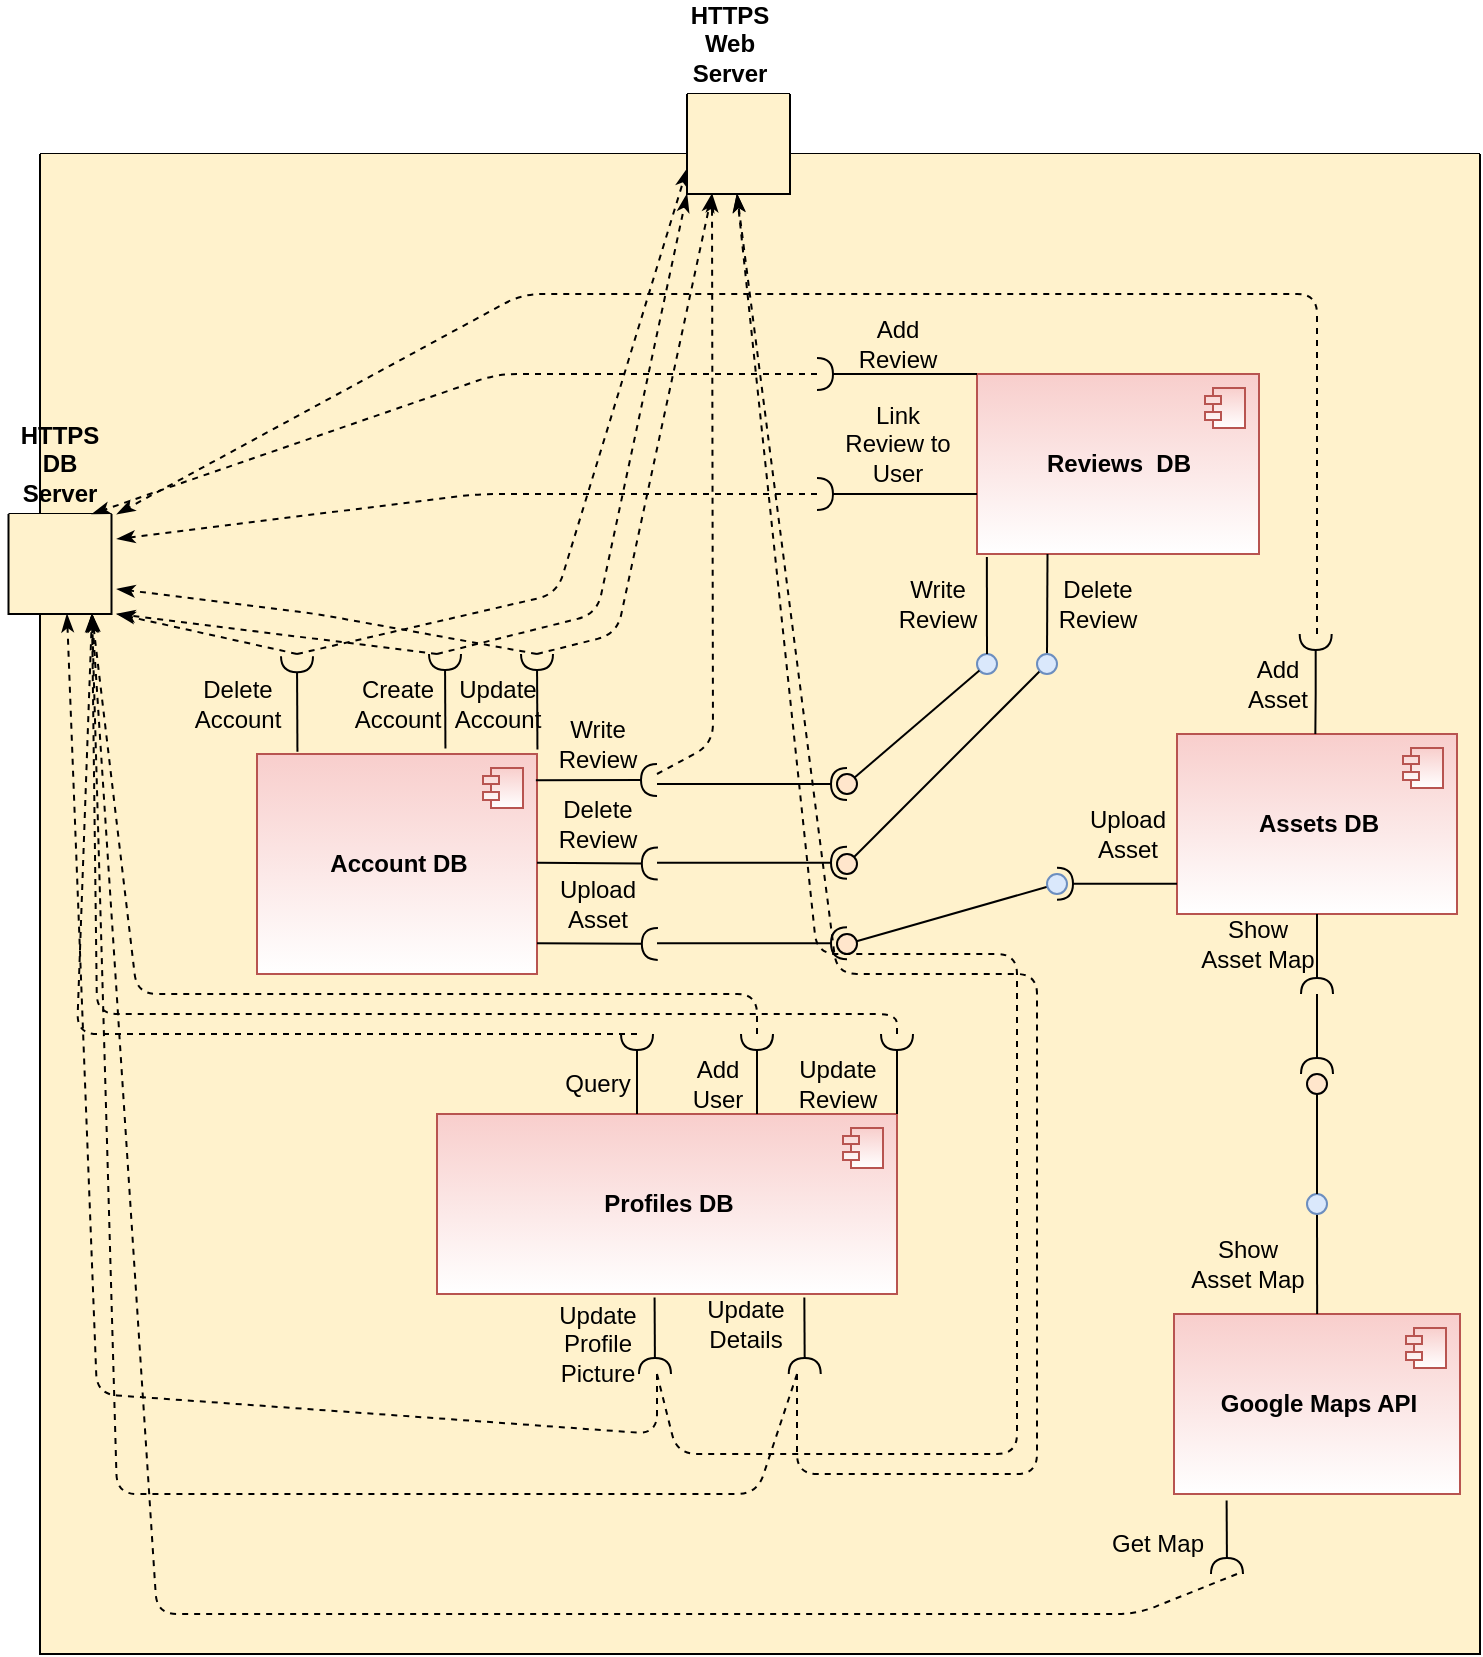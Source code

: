 <mxfile version="15.7.3" type="device"><diagram id="XYw0Sj8K-097nRQLPuLq" name="‫עמוד-1‬"><mxGraphModel dx="1786" dy="916" grid="1" gridSize="10" guides="1" tooltips="1" connect="1" arrows="1" fold="1" page="1" pageScale="1" pageWidth="827" pageHeight="1169" math="0" shadow="0"><root><mxCell id="0"/><mxCell id="1" parent="0"/><mxCell id="inUR154HnikSq0TJY4Dd-243" value="" style="swimlane;startSize=0;fillColor=#FFE6CC;swimlaneFillColor=#FFF2CC;" vertex="1" parent="1"><mxGeometry x="60" y="1020" width="720" height="750" as="geometry"><mxRectangle x="60" y="1020" width="50" height="40" as="alternateBounds"/></mxGeometry></mxCell><mxCell id="inUR154HnikSq0TJY4Dd-244" value="" style="swimlane;startSize=0;fillColor=#FFE6CC;swimlaneFillColor=#FFF2CC;" vertex="1" parent="inUR154HnikSq0TJY4Dd-243"><mxGeometry x="323.5" y="-30" width="51.5" height="50" as="geometry"/></mxCell><mxCell id="inUR154HnikSq0TJY4Dd-245" value="" style="swimlane;startSize=0;fillColor=#FFE6CC;swimlaneFillColor=#FFF2CC;" vertex="1" parent="inUR154HnikSq0TJY4Dd-243"><mxGeometry x="-15.75" y="180" width="51.5" height="50" as="geometry"/></mxCell><mxCell id="inUR154HnikSq0TJY4Dd-144" value="HTTPS&lt;br&gt;Web Server" style="text;html=1;strokeColor=none;fillColor=none;align=center;verticalAlign=middle;whiteSpace=wrap;rounded=0;fontStyle=1" vertex="1" parent="1"><mxGeometry x="375" y="950" width="60" height="30" as="geometry"/></mxCell><mxCell id="inUR154HnikSq0TJY4Dd-145" value="HTTPS&lt;br&gt;DB Server" style="text;html=1;strokeColor=none;fillColor=none;align=center;verticalAlign=middle;whiteSpace=wrap;rounded=0;fontStyle=1" vertex="1" parent="1"><mxGeometry x="40" y="1160" width="60" height="30" as="geometry"/></mxCell><mxCell id="inUR154HnikSq0TJY4Dd-146" value="Reviews&amp;nbsp; DB" style="html=1;dropTarget=0;strokeWidth=1;fillColor=#f8cecc;strokeColor=#b85450;gradientColor=#ffffff;fontStyle=1" vertex="1" parent="1"><mxGeometry x="528.5" y="1130" width="141" height="90" as="geometry"/></mxCell><mxCell id="inUR154HnikSq0TJY4Dd-147" value="" style="shape=module;jettyWidth=8;jettyHeight=4;strokeWidth=1;fillColor=#f8cecc;strokeColor=#b85450;gradientColor=#ffffff;fontStyle=1" vertex="1" parent="inUR154HnikSq0TJY4Dd-146"><mxGeometry x="1" width="20" height="20" relative="1" as="geometry"><mxPoint x="-27" y="7" as="offset"/></mxGeometry></mxCell><mxCell id="inUR154HnikSq0TJY4Dd-148" value="" style="endArrow=halfCircle;html=1;rounded=0;endFill=0;exitX=0;exitY=0;exitDx=0;exitDy=0;" edge="1" parent="1" source="inUR154HnikSq0TJY4Dd-146"><mxGeometry width="50" height="50" relative="1" as="geometry"><mxPoint x="538.5" y="1290" as="sourcePoint"/><mxPoint x="448.5" y="1130" as="targetPoint"/></mxGeometry></mxCell><mxCell id="inUR154HnikSq0TJY4Dd-149" value="Account DB" style="html=1;dropTarget=0;strokeWidth=1;fillColor=#f8cecc;strokeColor=#b85450;gradientColor=#ffffff;fontStyle=1" vertex="1" parent="1"><mxGeometry x="168.5" y="1320" width="140" height="110" as="geometry"/></mxCell><mxCell id="inUR154HnikSq0TJY4Dd-150" value="" style="shape=module;jettyWidth=8;jettyHeight=4;strokeWidth=1;fillColor=#f8cecc;strokeColor=#b85450;gradientColor=#ffffff;fontStyle=1" vertex="1" parent="inUR154HnikSq0TJY4Dd-149"><mxGeometry x="1" width="20" height="20" relative="1" as="geometry"><mxPoint x="-27" y="7" as="offset"/></mxGeometry></mxCell><mxCell id="inUR154HnikSq0TJY4Dd-151" value="Profiles DB" style="html=1;dropTarget=0;strokeWidth=1;fillColor=#f8cecc;strokeColor=#b85450;gradientColor=#ffffff;fontStyle=1" vertex="1" parent="1"><mxGeometry x="258.5" y="1500" width="230" height="90" as="geometry"/></mxCell><mxCell id="inUR154HnikSq0TJY4Dd-152" value="" style="shape=module;jettyWidth=8;jettyHeight=4;strokeWidth=1;fillColor=#f8cecc;strokeColor=#b85450;gradientColor=#ffffff;fontStyle=1" vertex="1" parent="inUR154HnikSq0TJY4Dd-151"><mxGeometry x="1" width="20" height="20" relative="1" as="geometry"><mxPoint x="-27" y="7" as="offset"/></mxGeometry></mxCell><mxCell id="inUR154HnikSq0TJY4Dd-153" value="Assets DB" style="html=1;dropTarget=0;strokeWidth=1;fillColor=#f8cecc;strokeColor=#b85450;gradientColor=#ffffff;fontStyle=1" vertex="1" parent="1"><mxGeometry x="628.5" y="1310" width="140" height="90" as="geometry"/></mxCell><mxCell id="inUR154HnikSq0TJY4Dd-154" value="" style="shape=module;jettyWidth=8;jettyHeight=4;strokeWidth=1;fillColor=#f8cecc;strokeColor=#b85450;gradientColor=#ffffff;fontStyle=1" vertex="1" parent="inUR154HnikSq0TJY4Dd-153"><mxGeometry x="1" width="20" height="20" relative="1" as="geometry"><mxPoint x="-27" y="7" as="offset"/></mxGeometry></mxCell><mxCell id="inUR154HnikSq0TJY4Dd-155" value="Google Maps API" style="html=1;dropTarget=0;strokeWidth=1;fillColor=#f8cecc;strokeColor=#b85450;gradientColor=#ffffff;fontStyle=1" vertex="1" parent="1"><mxGeometry x="627" y="1600" width="143" height="90" as="geometry"/></mxCell><mxCell id="inUR154HnikSq0TJY4Dd-156" value="" style="shape=module;jettyWidth=8;jettyHeight=4;strokeWidth=1;fillColor=#f8cecc;strokeColor=#b85450;gradientColor=#ffffff;fontStyle=1" vertex="1" parent="inUR154HnikSq0TJY4Dd-155"><mxGeometry x="1" width="20" height="20" relative="1" as="geometry"><mxPoint x="-27" y="7" as="offset"/></mxGeometry></mxCell><mxCell id="inUR154HnikSq0TJY4Dd-157" value="Add Review" style="text;html=1;strokeColor=none;fillColor=none;align=center;verticalAlign=middle;whiteSpace=wrap;rounded=0;" vertex="1" parent="1"><mxGeometry x="458.5" y="1100" width="60" height="30" as="geometry"/></mxCell><mxCell id="inUR154HnikSq0TJY4Dd-158" value="" style="endArrow=halfCircle;html=1;rounded=0;endFill=0;exitX=0;exitY=0;exitDx=0;exitDy=0;" edge="1" parent="1"><mxGeometry width="50" height="50" relative="1" as="geometry"><mxPoint x="528.5" y="1190" as="sourcePoint"/><mxPoint x="448.5" y="1190" as="targetPoint"/></mxGeometry></mxCell><mxCell id="inUR154HnikSq0TJY4Dd-159" value="Link Review to User" style="text;html=1;strokeColor=none;fillColor=none;align=center;verticalAlign=middle;whiteSpace=wrap;rounded=0;" vertex="1" parent="1"><mxGeometry x="458.5" y="1150" width="60" height="30" as="geometry"/></mxCell><mxCell id="inUR154HnikSq0TJY4Dd-160" value="" style="rounded=0;orthogonalLoop=1;jettySize=auto;html=1;endArrow=halfCircle;endFill=0;entryX=0.5;entryY=0.5;endSize=6;strokeWidth=1;sketch=0;jumpSize=11;" edge="1" parent="1" target="inUR154HnikSq0TJY4Dd-161"><mxGeometry relative="1" as="geometry"><mxPoint x="368.5" y="1335" as="sourcePoint"/></mxGeometry></mxCell><mxCell id="inUR154HnikSq0TJY4Dd-161" value="" style="ellipse;whiteSpace=wrap;html=1;align=center;aspect=fixed;resizable=0;points=[];outlineConnect=0;sketch=0;fillColor=#FFE6CC;" vertex="1" parent="1"><mxGeometry x="458.5" y="1330" width="10" height="10" as="geometry"/></mxCell><mxCell id="inUR154HnikSq0TJY4Dd-162" value="" style="ellipse;whiteSpace=wrap;html=1;align=center;aspect=fixed;resizable=0;points=[];outlineConnect=0;sketch=0;fillColor=#dae8fc;strokeColor=#6c8ebf;" vertex="1" parent="1"><mxGeometry x="528.5" y="1270" width="10" height="10" as="geometry"/></mxCell><mxCell id="inUR154HnikSq0TJY4Dd-163" value="" style="rounded=0;orthogonalLoop=1;jettySize=auto;html=1;endArrow=none;endFill=0;sketch=0;sourcePerimeterSpacing=0;strokeColor=#000000;jumpSize=11;exitX=0.035;exitY=1.016;exitDx=0;exitDy=0;exitPerimeter=0;" edge="1" parent="1" source="inUR154HnikSq0TJY4Dd-146" target="inUR154HnikSq0TJY4Dd-162"><mxGeometry relative="1" as="geometry"><mxPoint x="553.5" y="1240" as="sourcePoint"/><mxPoint x="528.5" y="1275" as="targetPoint"/></mxGeometry></mxCell><mxCell id="inUR154HnikSq0TJY4Dd-164" value="Write&lt;br&gt;Review" style="text;html=1;strokeColor=none;fillColor=none;align=center;verticalAlign=middle;whiteSpace=wrap;rounded=0;" vertex="1" parent="1"><mxGeometry x="478.5" y="1230" width="60" height="30" as="geometry"/></mxCell><mxCell id="inUR154HnikSq0TJY4Dd-165" value="" style="rounded=0;orthogonalLoop=1;jettySize=auto;html=1;endArrow=none;endFill=0;sketch=0;sourcePerimeterSpacing=0;strokeColor=#000000;jumpSize=11;" edge="1" parent="1" source="inUR154HnikSq0TJY4Dd-162" target="inUR154HnikSq0TJY4Dd-161"><mxGeometry relative="1" as="geometry"><mxPoint x="558.505" y="1281.44" as="sourcePoint"/><mxPoint x="498.5" y="1310" as="targetPoint"/></mxGeometry></mxCell><mxCell id="inUR154HnikSq0TJY4Dd-166" value="" style="rounded=0;orthogonalLoop=1;jettySize=auto;html=1;endArrow=halfCircle;endFill=0;endSize=6;strokeWidth=1;sketch=0;jumpSize=11;exitX=0.996;exitY=0.119;exitDx=0;exitDy=0;exitPerimeter=0;" edge="1" parent="1" source="inUR154HnikSq0TJY4Dd-149"><mxGeometry relative="1" as="geometry"><mxPoint x="388.5" y="1345" as="sourcePoint"/><mxPoint x="368.5" y="1333" as="targetPoint"/></mxGeometry></mxCell><mxCell id="inUR154HnikSq0TJY4Dd-167" value="Write&lt;br&gt;Review" style="text;html=1;strokeColor=none;fillColor=none;align=center;verticalAlign=middle;whiteSpace=wrap;rounded=0;" vertex="1" parent="1"><mxGeometry x="308.5" y="1300" width="60" height="30" as="geometry"/></mxCell><mxCell id="inUR154HnikSq0TJY4Dd-168" value="" style="rounded=0;orthogonalLoop=1;jettySize=auto;html=1;endArrow=halfCircle;endFill=0;endSize=6;strokeWidth=1;sketch=0;jumpSize=11;" edge="1" parent="1"><mxGeometry relative="1" as="geometry"><mxPoint x="418.5" y="1500" as="sourcePoint"/><mxPoint x="418.5" y="1460" as="targetPoint"/></mxGeometry></mxCell><mxCell id="inUR154HnikSq0TJY4Dd-169" value="Add&lt;br&gt;User" style="text;html=1;strokeColor=none;fillColor=none;align=center;verticalAlign=middle;whiteSpace=wrap;rounded=0;" vertex="1" parent="1"><mxGeometry x="368.5" y="1470" width="60" height="30" as="geometry"/></mxCell><mxCell id="inUR154HnikSq0TJY4Dd-170" value="" style="endArrow=classicThin;html=1;endFill=1;dashed=1;entryX=0.75;entryY=1;entryDx=0;entryDy=0;rounded=1;" edge="1" parent="1"><mxGeometry width="50" height="50" relative="1" as="geometry"><mxPoint x="418.5" y="1460" as="sourcePoint"/><mxPoint x="86" y="1250" as="targetPoint"/><Array as="points"><mxPoint x="418.5" y="1440"/><mxPoint x="108.5" y="1440"/></Array></mxGeometry></mxCell><mxCell id="inUR154HnikSq0TJY4Dd-171" value="" style="endArrow=classicThin;html=1;rounded=1;endFill=1;dashed=1;entryX=0.25;entryY=1;entryDx=0;entryDy=0;exitX=1;exitY=1;exitDx=0;exitDy=0;" edge="1" parent="1" source="inUR154HnikSq0TJY4Dd-167"><mxGeometry width="50" height="50" relative="1" as="geometry"><mxPoint x="378.5" y="1340" as="sourcePoint"/><mxPoint x="396" y="1040.0" as="targetPoint"/><Array as="points"><mxPoint x="396.5" y="1315"/></Array></mxGeometry></mxCell><mxCell id="inUR154HnikSq0TJY4Dd-172" value="" style="endArrow=classicThin;html=1;rounded=1;endFill=1;dashed=1;entryX=1;entryY=0.25;entryDx=0;entryDy=0;" edge="1" parent="1"><mxGeometry width="50" height="50" relative="1" as="geometry"><mxPoint x="448.5" y="1190" as="sourcePoint"/><mxPoint x="98.5" y="1212.5" as="targetPoint"/><Array as="points"><mxPoint x="278.5" y="1190"/></Array></mxGeometry></mxCell><mxCell id="inUR154HnikSq0TJY4Dd-173" value="" style="endArrow=classicThin;html=1;rounded=1;endFill=1;dashed=1;entryX=0.75;entryY=0;entryDx=0;entryDy=0;" edge="1" parent="1"><mxGeometry width="50" height="50" relative="1" as="geometry"><mxPoint x="448.5" y="1130" as="sourcePoint"/><mxPoint x="86" y="1200" as="targetPoint"/><Array as="points"><mxPoint x="288.5" y="1130"/></Array></mxGeometry></mxCell><mxCell id="inUR154HnikSq0TJY4Dd-174" value="" style="rounded=0;orthogonalLoop=1;jettySize=auto;html=1;endArrow=halfCircle;endFill=0;endSize=6;strokeWidth=1;sketch=0;jumpSize=11;exitX=1;exitY=0;exitDx=0;exitDy=0;" edge="1" parent="1" source="inUR154HnikSq0TJY4Dd-151"><mxGeometry relative="1" as="geometry"><mxPoint x="428.5" y="1510" as="sourcePoint"/><mxPoint x="488.5" y="1460" as="targetPoint"/></mxGeometry></mxCell><mxCell id="inUR154HnikSq0TJY4Dd-175" value="" style="endArrow=classicThin;html=1;endFill=1;dashed=1;entryX=0.75;entryY=1;entryDx=0;entryDy=0;rounded=1;" edge="1" parent="1"><mxGeometry width="50" height="50" relative="1" as="geometry"><mxPoint x="488.5" y="1460" as="sourcePoint"/><mxPoint x="86" y="1250" as="targetPoint"/><Array as="points"><mxPoint x="488.5" y="1450"/><mxPoint x="88.5" y="1450"/></Array></mxGeometry></mxCell><mxCell id="inUR154HnikSq0TJY4Dd-176" value="Update Review" style="text;html=1;strokeColor=none;fillColor=none;align=center;verticalAlign=middle;whiteSpace=wrap;rounded=0;" vertex="1" parent="1"><mxGeometry x="428.5" y="1470" width="60" height="30" as="geometry"/></mxCell><mxCell id="inUR154HnikSq0TJY4Dd-177" value="" style="rounded=0;orthogonalLoop=1;jettySize=auto;html=1;endArrow=halfCircle;endFill=0;endSize=6;strokeWidth=1;sketch=0;jumpSize=11;exitX=1;exitY=0;exitDx=0;exitDy=0;" edge="1" parent="1"><mxGeometry relative="1" as="geometry"><mxPoint x="358.5" y="1500" as="sourcePoint"/><mxPoint x="358.5" y="1460" as="targetPoint"/></mxGeometry></mxCell><mxCell id="inUR154HnikSq0TJY4Dd-178" value="Query" style="text;html=1;strokeColor=none;fillColor=none;align=center;verticalAlign=middle;whiteSpace=wrap;rounded=0;" vertex="1" parent="1"><mxGeometry x="308.5" y="1470" width="60" height="30" as="geometry"/></mxCell><mxCell id="inUR154HnikSq0TJY4Dd-179" value="" style="endArrow=classicThin;html=1;endFill=1;dashed=1;entryX=0.75;entryY=1;entryDx=0;entryDy=0;rounded=1;" edge="1" parent="1"><mxGeometry width="50" height="50" relative="1" as="geometry"><mxPoint x="358.5" y="1460" as="sourcePoint"/><mxPoint x="86" y="1250" as="targetPoint"/><Array as="points"><mxPoint x="78.5" y="1460"/></Array></mxGeometry></mxCell><mxCell id="inUR154HnikSq0TJY4Dd-180" value="" style="rounded=0;orthogonalLoop=1;jettySize=auto;html=1;endArrow=halfCircle;endFill=0;endSize=6;strokeWidth=1;sketch=0;jumpSize=11;exitX=0.473;exitY=1.02;exitDx=0;exitDy=0;exitPerimeter=0;" edge="1" parent="1" source="inUR154HnikSq0TJY4Dd-151"><mxGeometry relative="1" as="geometry"><mxPoint x="428.5" y="1510" as="sourcePoint"/><mxPoint x="367.5" y="1630" as="targetPoint"/></mxGeometry></mxCell><mxCell id="inUR154HnikSq0TJY4Dd-181" value="" style="endArrow=classicThin;html=1;endFill=1;dashed=1;entryX=0.5;entryY=1;entryDx=0;entryDy=0;rounded=1;" edge="1" parent="1"><mxGeometry width="50" height="50" relative="1" as="geometry"><mxPoint x="368.5" y="1630" as="sourcePoint"/><mxPoint x="73.5" y="1250" as="targetPoint"/><Array as="points"><mxPoint x="368.5" y="1660"/><mxPoint x="88.5" y="1640"/></Array></mxGeometry></mxCell><mxCell id="inUR154HnikSq0TJY4Dd-182" value="Update&lt;br&gt;Profile&lt;br&gt;Picture" style="text;html=1;strokeColor=none;fillColor=none;align=center;verticalAlign=middle;whiteSpace=wrap;rounded=0;" vertex="1" parent="1"><mxGeometry x="308.5" y="1600" width="60" height="30" as="geometry"/></mxCell><mxCell id="inUR154HnikSq0TJY4Dd-183" value="" style="endArrow=classicThin;html=1;endFill=1;dashed=1;entryX=0.5;entryY=1;entryDx=0;entryDy=0;rounded=1;exitX=1;exitY=1;exitDx=0;exitDy=0;" edge="1" parent="1" source="inUR154HnikSq0TJY4Dd-182"><mxGeometry width="50" height="50" relative="1" as="geometry"><mxPoint x="378.5" y="1640" as="sourcePoint"/><mxPoint x="408.5" y="1040.0" as="targetPoint"/><Array as="points"><mxPoint x="378.5" y="1670"/><mxPoint x="548.5" y="1670"/><mxPoint x="548.5" y="1420"/><mxPoint x="448.5" y="1420"/></Array></mxGeometry></mxCell><mxCell id="inUR154HnikSq0TJY4Dd-184" value="" style="rounded=0;orthogonalLoop=1;jettySize=auto;html=1;endArrow=halfCircle;endFill=0;endSize=6;strokeWidth=1;sketch=0;jumpSize=11;exitX=0.473;exitY=1.02;exitDx=0;exitDy=0;exitPerimeter=0;" edge="1" parent="1"><mxGeometry relative="1" as="geometry"><mxPoint x="442.17" y="1591.8" as="sourcePoint"/><mxPoint x="442.38" y="1630" as="targetPoint"/></mxGeometry></mxCell><mxCell id="inUR154HnikSq0TJY4Dd-185" value="Update Details" style="text;html=1;strokeColor=none;fillColor=none;align=center;verticalAlign=middle;whiteSpace=wrap;rounded=0;" vertex="1" parent="1"><mxGeometry x="382.5" y="1590" width="60" height="30" as="geometry"/></mxCell><mxCell id="inUR154HnikSq0TJY4Dd-186" value="" style="endArrow=classicThin;html=1;endFill=1;dashed=1;entryX=0.5;entryY=1;entryDx=0;entryDy=0;rounded=1;" edge="1" parent="1"><mxGeometry width="50" height="50" relative="1" as="geometry"><mxPoint x="438.5" y="1630" as="sourcePoint"/><mxPoint x="408.5" y="1040.0" as="targetPoint"/><Array as="points"><mxPoint x="438.5" y="1680"/><mxPoint x="558.5" y="1680"/><mxPoint x="558.5" y="1430"/><mxPoint x="458.5" y="1430"/></Array></mxGeometry></mxCell><mxCell id="inUR154HnikSq0TJY4Dd-187" value="" style="endArrow=classicThin;html=1;endFill=1;dashed=1;rounded=1;entryX=0.75;entryY=1;entryDx=0;entryDy=0;" edge="1" parent="1"><mxGeometry width="50" height="50" relative="1" as="geometry"><mxPoint x="438.5" y="1630" as="sourcePoint"/><mxPoint x="86" y="1250" as="targetPoint"/><Array as="points"><mxPoint x="418.5" y="1690"/><mxPoint x="98.5" y="1690"/></Array></mxGeometry></mxCell><mxCell id="inUR154HnikSq0TJY4Dd-188" value="" style="rounded=0;orthogonalLoop=1;jettySize=auto;html=1;endArrow=halfCircle;endFill=0;endSize=6;strokeWidth=1;sketch=0;jumpSize=11;exitX=0.997;exitY=0.14;exitDx=0;exitDy=0;exitPerimeter=0;" edge="1" parent="1"><mxGeometry relative="1" as="geometry"><mxPoint x="308.5" y="1374.41" as="sourcePoint"/><mxPoint x="368.92" y="1374.81" as="targetPoint"/></mxGeometry></mxCell><mxCell id="inUR154HnikSq0TJY4Dd-189" value="Delete&lt;br&gt;Review" style="text;html=1;strokeColor=none;fillColor=none;align=center;verticalAlign=middle;whiteSpace=wrap;rounded=0;" vertex="1" parent="1"><mxGeometry x="308.5" y="1340" width="60" height="30" as="geometry"/></mxCell><mxCell id="inUR154HnikSq0TJY4Dd-190" value="" style="rounded=0;orthogonalLoop=1;jettySize=auto;html=1;endArrow=halfCircle;endFill=0;entryX=0.5;entryY=0.5;endSize=6;strokeWidth=1;sketch=0;jumpSize=11;" edge="1" parent="1"><mxGeometry relative="1" as="geometry"><mxPoint x="368.5" y="1374.41" as="sourcePoint"/><mxPoint x="463.5" y="1374.41" as="targetPoint"/></mxGeometry></mxCell><mxCell id="inUR154HnikSq0TJY4Dd-191" value="" style="rounded=0;orthogonalLoop=1;jettySize=auto;html=1;endArrow=none;endFill=0;sketch=0;sourcePerimeterSpacing=0;strokeColor=#000000;jumpSize=11;" edge="1" parent="1" source="inUR154HnikSq0TJY4Dd-194" target="inUR154HnikSq0TJY4Dd-192"><mxGeometry relative="1" as="geometry"><mxPoint x="560.924" y="1330.004" as="sourcePoint"/><mxPoint x="478.5" y="1360" as="targetPoint"/></mxGeometry></mxCell><mxCell id="inUR154HnikSq0TJY4Dd-192" value="" style="ellipse;whiteSpace=wrap;html=1;align=center;aspect=fixed;resizable=0;points=[];outlineConnect=0;sketch=0;fillColor=#FFE6CC;" vertex="1" parent="1"><mxGeometry x="458.5" y="1370" width="10" height="10" as="geometry"/></mxCell><mxCell id="inUR154HnikSq0TJY4Dd-193" value="" style="rounded=0;orthogonalLoop=1;jettySize=auto;html=1;endArrow=none;endFill=0;sketch=0;sourcePerimeterSpacing=0;strokeColor=#000000;jumpSize=11;exitX=0.25;exitY=1;exitDx=0;exitDy=0;" edge="1" parent="1" source="inUR154HnikSq0TJY4Dd-146"><mxGeometry relative="1" as="geometry"><mxPoint x="543.435" y="1231.44" as="sourcePoint"/><mxPoint x="563.5" y="1270" as="targetPoint"/></mxGeometry></mxCell><mxCell id="inUR154HnikSq0TJY4Dd-194" value="" style="ellipse;whiteSpace=wrap;html=1;align=center;aspect=fixed;resizable=0;points=[];outlineConnect=0;sketch=0;fillColor=#dae8fc;strokeColor=#6c8ebf;" vertex="1" parent="1"><mxGeometry x="558.5" y="1270" width="10" height="10" as="geometry"/></mxCell><mxCell id="inUR154HnikSq0TJY4Dd-195" value="Delete Review" style="text;html=1;strokeColor=none;fillColor=none;align=center;verticalAlign=middle;whiteSpace=wrap;rounded=0;" vertex="1" parent="1"><mxGeometry x="558.5" y="1230" width="60" height="30" as="geometry"/></mxCell><mxCell id="inUR154HnikSq0TJY4Dd-196" value="" style="rounded=0;orthogonalLoop=1;jettySize=auto;html=1;endArrow=halfCircle;endFill=0;endSize=6;strokeWidth=1;sketch=0;jumpSize=11;exitX=0.673;exitY=-0.025;exitDx=0;exitDy=0;exitPerimeter=0;" edge="1" parent="1" source="inUR154HnikSq0TJY4Dd-149"><mxGeometry relative="1" as="geometry"><mxPoint x="318.5" y="1404.8" as="sourcePoint"/><mxPoint x="262.5" y="1270" as="targetPoint"/></mxGeometry></mxCell><mxCell id="inUR154HnikSq0TJY4Dd-197" value="Create Account" style="text;html=1;strokeColor=none;fillColor=none;align=center;verticalAlign=middle;whiteSpace=wrap;rounded=0;" vertex="1" parent="1"><mxGeometry x="208.5" y="1280" width="60" height="30" as="geometry"/></mxCell><mxCell id="inUR154HnikSq0TJY4Dd-198" value="" style="endArrow=classicThin;html=1;rounded=1;endFill=1;dashed=1;entryX=1;entryY=1;entryDx=0;entryDy=0;" edge="1" parent="1"><mxGeometry width="50" height="50" relative="1" as="geometry"><mxPoint x="258.5" y="1270" as="sourcePoint"/><mxPoint x="98.5" y="1250" as="targetPoint"/><Array as="points"><mxPoint x="178.5" y="1260"/></Array></mxGeometry></mxCell><mxCell id="inUR154HnikSq0TJY4Dd-199" value="" style="endArrow=classicThin;html=1;rounded=1;endFill=1;dashed=1;entryX=0;entryY=1;entryDx=0;entryDy=0;" edge="1" parent="1"><mxGeometry width="50" height="50" relative="1" as="geometry"><mxPoint x="258.5" y="1270" as="sourcePoint"/><mxPoint x="383.5" y="1040.0" as="targetPoint"/><Array as="points"><mxPoint x="338.5" y="1250"/></Array></mxGeometry></mxCell><mxCell id="inUR154HnikSq0TJY4Dd-200" value="" style="rounded=0;orthogonalLoop=1;jettySize=auto;html=1;endArrow=halfCircle;endFill=0;endSize=6;strokeWidth=1;sketch=0;jumpSize=11;exitX=0.5;exitY=1;exitDx=0;exitDy=0;" edge="1" parent="1" source="inUR154HnikSq0TJY4Dd-153"><mxGeometry relative="1" as="geometry"><mxPoint x="658.5" y="1430" as="sourcePoint"/><mxPoint x="698.5" y="1440" as="targetPoint"/></mxGeometry></mxCell><mxCell id="inUR154HnikSq0TJY4Dd-201" value="Show Asset Map" style="text;html=1;strokeColor=none;fillColor=none;align=center;verticalAlign=middle;whiteSpace=wrap;rounded=0;" vertex="1" parent="1"><mxGeometry x="638.5" y="1400" width="60" height="30" as="geometry"/></mxCell><mxCell id="inUR154HnikSq0TJY4Dd-202" value="" style="rounded=0;orthogonalLoop=1;jettySize=auto;html=1;endArrow=halfCircle;endFill=0;endSize=6;strokeWidth=1;sketch=0;jumpSize=11;" edge="1" parent="1" target="inUR154HnikSq0TJY4Dd-203"><mxGeometry relative="1" as="geometry"><mxPoint x="698.5" y="1440" as="sourcePoint"/><mxPoint x="698.5" y="1480" as="targetPoint"/></mxGeometry></mxCell><mxCell id="inUR154HnikSq0TJY4Dd-203" value="" style="ellipse;whiteSpace=wrap;html=1;align=center;aspect=fixed;resizable=0;points=[];outlineConnect=0;sketch=0;fillColor=#FFE6CC;" vertex="1" parent="1"><mxGeometry x="693.5" y="1480" width="10" height="10" as="geometry"/></mxCell><mxCell id="inUR154HnikSq0TJY4Dd-204" value="" style="rounded=0;orthogonalLoop=1;jettySize=auto;html=1;endArrow=none;endFill=0;sketch=0;strokeColor=#000000;jumpSize=11;startArrow=none;" edge="1" parent="1" source="inUR154HnikSq0TJY4Dd-205"><mxGeometry relative="1" as="geometry"><mxPoint x="698.505" y="1551.44" as="sourcePoint"/><mxPoint x="698.57" y="1600" as="targetPoint"/></mxGeometry></mxCell><mxCell id="inUR154HnikSq0TJY4Dd-205" value="" style="ellipse;whiteSpace=wrap;html=1;align=center;aspect=fixed;resizable=0;points=[];outlineConnect=0;sketch=0;fillColor=#dae8fc;strokeColor=#6c8ebf;" vertex="1" parent="1"><mxGeometry x="693.5" y="1540" width="10" height="10" as="geometry"/></mxCell><mxCell id="inUR154HnikSq0TJY4Dd-206" value="" style="rounded=0;orthogonalLoop=1;jettySize=auto;html=1;endArrow=none;endFill=0;sketch=0;strokeColor=#000000;jumpSize=11;startArrow=none;" edge="1" parent="1" target="inUR154HnikSq0TJY4Dd-205"><mxGeometry relative="1" as="geometry"><mxPoint x="698.5" y="1490" as="sourcePoint"/><mxPoint x="698.29" y="1530" as="targetPoint"/></mxGeometry></mxCell><mxCell id="inUR154HnikSq0TJY4Dd-207" value="Show Asset Map" style="text;html=1;strokeColor=none;fillColor=none;align=center;verticalAlign=middle;whiteSpace=wrap;rounded=0;" vertex="1" parent="1"><mxGeometry x="633.5" y="1560" width="60" height="30" as="geometry"/></mxCell><mxCell id="inUR154HnikSq0TJY4Dd-208" value="" style="endArrow=halfCircle;html=1;rounded=0;endFill=0;exitX=0.184;exitY=1.036;exitDx=0;exitDy=0;exitPerimeter=0;" edge="1" parent="1" source="inUR154HnikSq0TJY4Dd-155"><mxGeometry width="50" height="50" relative="1" as="geometry"><mxPoint x="678.5" y="1730" as="sourcePoint"/><mxPoint x="653.5" y="1730" as="targetPoint"/></mxGeometry></mxCell><mxCell id="inUR154HnikSq0TJY4Dd-209" value="" style="endArrow=classicThin;html=1;endFill=1;dashed=1;rounded=1;entryX=0.75;entryY=1;entryDx=0;entryDy=0;" edge="1" parent="1"><mxGeometry width="50" height="50" relative="1" as="geometry"><mxPoint x="658.5" y="1730" as="sourcePoint"/><mxPoint x="86" y="1250" as="targetPoint"/><Array as="points"><mxPoint x="608.5" y="1750"/><mxPoint x="118.5" y="1750"/></Array></mxGeometry></mxCell><mxCell id="inUR154HnikSq0TJY4Dd-210" value="Get Map" style="text;html=1;strokeColor=none;fillColor=none;align=center;verticalAlign=middle;whiteSpace=wrap;rounded=0;" vertex="1" parent="1"><mxGeometry x="588.5" y="1700" width="60" height="30" as="geometry"/></mxCell><mxCell id="inUR154HnikSq0TJY4Dd-211" value="" style="rounded=0;orthogonalLoop=1;jettySize=auto;html=1;endArrow=halfCircle;endFill=0;endSize=6;strokeWidth=1;sketch=0;jumpSize=11;exitX=0.673;exitY=-0.025;exitDx=0;exitDy=0;exitPerimeter=0;" edge="1" parent="1"><mxGeometry relative="1" as="geometry"><mxPoint x="188.72" y="1318.88" as="sourcePoint"/><mxPoint x="188.5" y="1271.13" as="targetPoint"/></mxGeometry></mxCell><mxCell id="inUR154HnikSq0TJY4Dd-212" value="Delete&lt;br&gt;Account" style="text;html=1;strokeColor=none;fillColor=none;align=center;verticalAlign=middle;whiteSpace=wrap;rounded=0;" vertex="1" parent="1"><mxGeometry x="128.5" y="1280" width="60" height="30" as="geometry"/></mxCell><mxCell id="inUR154HnikSq0TJY4Dd-213" value="" style="endArrow=classicThin;html=1;rounded=1;endFill=1;dashed=1;entryX=1;entryY=1;entryDx=0;entryDy=0;" edge="1" parent="1"><mxGeometry width="50" height="50" relative="1" as="geometry"><mxPoint x="188.5" y="1270" as="sourcePoint"/><mxPoint x="98.5" y="1250" as="targetPoint"/><Array as="points"><mxPoint x="188.5" y="1270"/></Array></mxGeometry></mxCell><mxCell id="inUR154HnikSq0TJY4Dd-214" value="" style="endArrow=classicThin;html=1;rounded=1;endFill=1;dashed=1;entryX=0;entryY=0.75;entryDx=0;entryDy=0;" edge="1" parent="1"><mxGeometry width="50" height="50" relative="1" as="geometry"><mxPoint x="188.5" y="1270" as="sourcePoint"/><mxPoint x="383.5" y="1027.5" as="targetPoint"/><Array as="points"><mxPoint x="318.5" y="1240"/></Array></mxGeometry></mxCell><mxCell id="inUR154HnikSq0TJY4Dd-215" value="" style="rounded=0;orthogonalLoop=1;jettySize=auto;html=1;endArrow=halfCircle;endFill=0;endSize=6;strokeWidth=1;sketch=0;jumpSize=11;exitX=0.673;exitY=-0.025;exitDx=0;exitDy=0;exitPerimeter=0;" edge="1" parent="1"><mxGeometry relative="1" as="geometry"><mxPoint x="308.72" y="1317.75" as="sourcePoint"/><mxPoint x="308.5" y="1270" as="targetPoint"/></mxGeometry></mxCell><mxCell id="inUR154HnikSq0TJY4Dd-216" value="Update&lt;br&gt;Account" style="text;html=1;strokeColor=none;fillColor=none;align=center;verticalAlign=middle;whiteSpace=wrap;rounded=0;" vertex="1" parent="1"><mxGeometry x="258.5" y="1280" width="60" height="30" as="geometry"/></mxCell><mxCell id="inUR154HnikSq0TJY4Dd-217" value="" style="endArrow=classicThin;html=1;rounded=1;endFill=1;dashed=1;entryX=0.25;entryY=1;entryDx=0;entryDy=0;" edge="1" parent="1"><mxGeometry width="50" height="50" relative="1" as="geometry"><mxPoint x="308.5" y="1270" as="sourcePoint"/><mxPoint x="396" y="1040.0" as="targetPoint"/><Array as="points"><mxPoint x="348.5" y="1260"/></Array></mxGeometry></mxCell><mxCell id="inUR154HnikSq0TJY4Dd-218" value="" style="endArrow=classicThin;html=1;rounded=1;endFill=1;dashed=1;entryX=1;entryY=0.75;entryDx=0;entryDy=0;" edge="1" parent="1"><mxGeometry width="50" height="50" relative="1" as="geometry"><mxPoint x="308.5" y="1270" as="sourcePoint"/><mxPoint x="98.5" y="1237.5" as="targetPoint"/><Array as="points"><mxPoint x="198.5" y="1250"/></Array></mxGeometry></mxCell><mxCell id="inUR154HnikSq0TJY4Dd-219" value="" style="rounded=0;orthogonalLoop=1;jettySize=auto;html=1;endArrow=halfCircle;endFill=0;endSize=6;strokeWidth=1;sketch=0;jumpSize=11;" edge="1" parent="1"><mxGeometry relative="1" as="geometry"><mxPoint x="628.5" y="1384.83" as="sourcePoint"/><mxPoint x="568.5" y="1384.83" as="targetPoint"/><Array as="points"><mxPoint x="568.5" y="1384.83"/></Array></mxGeometry></mxCell><mxCell id="inUR154HnikSq0TJY4Dd-220" value="Upload&lt;br&gt;Asset" style="text;html=1;strokeColor=none;fillColor=none;align=center;verticalAlign=middle;whiteSpace=wrap;rounded=0;" vertex="1" parent="1"><mxGeometry x="573.5" y="1360" width="60" as="geometry"/></mxCell><mxCell id="inUR154HnikSq0TJY4Dd-221" value="" style="rounded=0;orthogonalLoop=1;jettySize=auto;html=1;endArrow=halfCircle;endFill=0;endSize=6;strokeWidth=1;sketch=0;jumpSize=11;exitX=0.997;exitY=0.14;exitDx=0;exitDy=0;exitPerimeter=0;" edge="1" parent="1"><mxGeometry relative="1" as="geometry"><mxPoint x="308.5" y="1414.58" as="sourcePoint"/><mxPoint x="368.92" y="1414.98" as="targetPoint"/></mxGeometry></mxCell><mxCell id="inUR154HnikSq0TJY4Dd-222" value="Upload&lt;br&gt;Asset" style="text;html=1;strokeColor=none;fillColor=none;align=center;verticalAlign=middle;whiteSpace=wrap;rounded=0;" vertex="1" parent="1"><mxGeometry x="308.5" y="1380" width="60" height="30" as="geometry"/></mxCell><mxCell id="inUR154HnikSq0TJY4Dd-223" value="" style="rounded=0;orthogonalLoop=1;jettySize=auto;html=1;endArrow=halfCircle;endFill=0;entryX=0.5;entryY=0.5;endSize=6;strokeWidth=1;sketch=0;jumpSize=11;" edge="1" parent="1"><mxGeometry relative="1" as="geometry"><mxPoint x="368.5" y="1414.58" as="sourcePoint"/><mxPoint x="463.5" y="1414.58" as="targetPoint"/></mxGeometry></mxCell><mxCell id="inUR154HnikSq0TJY4Dd-224" value="" style="ellipse;whiteSpace=wrap;html=1;align=center;aspect=fixed;resizable=0;points=[];outlineConnect=0;sketch=0;fillColor=#FFE6CC;" vertex="1" parent="1"><mxGeometry x="458.5" y="1410" width="10" height="10" as="geometry"/></mxCell><mxCell id="inUR154HnikSq0TJY4Dd-225" value="" style="rounded=0;orthogonalLoop=1;jettySize=auto;html=1;endArrow=none;endFill=0;sketch=0;sourcePerimeterSpacing=0;strokeColor=#000000;jumpSize=11;" edge="1" parent="1" source="inUR154HnikSq0TJY4Dd-226" target="inUR154HnikSq0TJY4Dd-224"><mxGeometry relative="1" as="geometry"><mxPoint x="548.5" y="1380" as="sourcePoint"/><mxPoint x="477.036" y="1381.464" as="targetPoint"/></mxGeometry></mxCell><mxCell id="inUR154HnikSq0TJY4Dd-226" value="" style="ellipse;whiteSpace=wrap;html=1;align=center;aspect=fixed;resizable=0;points=[];outlineConnect=0;sketch=0;fillColor=#dae8fc;strokeColor=#6c8ebf;" vertex="1" parent="1"><mxGeometry x="563.5" y="1380" width="10" height="10" as="geometry"/></mxCell><mxCell id="inUR154HnikSq0TJY4Dd-227" value="" style="rounded=0;orthogonalLoop=1;jettySize=auto;html=1;endArrow=halfCircle;endFill=0;endSize=6;strokeWidth=1;sketch=0;jumpSize=11;" edge="1" parent="1"><mxGeometry relative="1" as="geometry"><mxPoint x="697.67" y="1310" as="sourcePoint"/><mxPoint x="697.84" y="1260" as="targetPoint"/><Array as="points"><mxPoint x="697.84" y="1290"/></Array></mxGeometry></mxCell><mxCell id="inUR154HnikSq0TJY4Dd-228" value="" style="endArrow=classicThin;html=1;rounded=1;endFill=1;dashed=1;entryX=1;entryY=0;entryDx=0;entryDy=0;" edge="1" parent="1"><mxGeometry width="50" height="50" relative="1" as="geometry"><mxPoint x="698.5" y="1260" as="sourcePoint"/><mxPoint x="98.5" y="1200" as="targetPoint"/><Array as="points"><mxPoint x="698.5" y="1090"/><mxPoint x="538.5" y="1090"/><mxPoint x="301" y="1090"/></Array></mxGeometry></mxCell><mxCell id="inUR154HnikSq0TJY4Dd-229" value="Add&lt;br&gt;Asset" style="text;html=1;strokeColor=none;fillColor=none;align=center;verticalAlign=middle;whiteSpace=wrap;rounded=0;" vertex="1" parent="1"><mxGeometry x="648.5" y="1270" width="60" height="30" as="geometry"/></mxCell></root></mxGraphModel></diagram></mxfile>